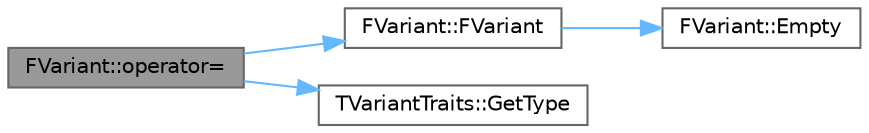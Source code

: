 digraph "FVariant::operator="
{
 // INTERACTIVE_SVG=YES
 // LATEX_PDF_SIZE
  bgcolor="transparent";
  edge [fontname=Helvetica,fontsize=10,labelfontname=Helvetica,labelfontsize=10];
  node [fontname=Helvetica,fontsize=10,shape=box,height=0.2,width=0.4];
  rankdir="LR";
  Node1 [id="Node000001",label="FVariant::operator=",height=0.2,width=0.4,color="gray40", fillcolor="grey60", style="filled", fontcolor="black",tooltip="Assignment operator."];
  Node1 -> Node2 [id="edge1_Node000001_Node000002",color="steelblue1",style="solid",tooltip=" "];
  Node2 [id="Node000002",label="FVariant::FVariant",height=0.2,width=0.4,color="grey40", fillcolor="white", style="filled",URL="$d5/d94/classFVariant.html#a18eb5432dea8ab59d5373d6a426c0e6a",tooltip="Default constructor."];
  Node2 -> Node3 [id="edge2_Node000002_Node000003",color="steelblue1",style="solid",tooltip=" "];
  Node3 [id="Node000003",label="FVariant::Empty",height=0.2,width=0.4,color="grey40", fillcolor="white", style="filled",URL="$d5/d94/classFVariant.html#a84dc95c679e32737efa2447b7399375a",tooltip="Empties the value."];
  Node1 -> Node4 [id="edge3_Node000001_Node000004",color="steelblue1",style="solid",tooltip=" "];
  Node4 [id="Node000004",label="TVariantTraits::GetType",height=0.2,width=0.4,color="grey40", fillcolor="white", style="filled",URL="$d0/d4f/structTVariantTraits.html#ad74890d5b03917d06cd88eaa6d4d8415",tooltip=" "];
}
